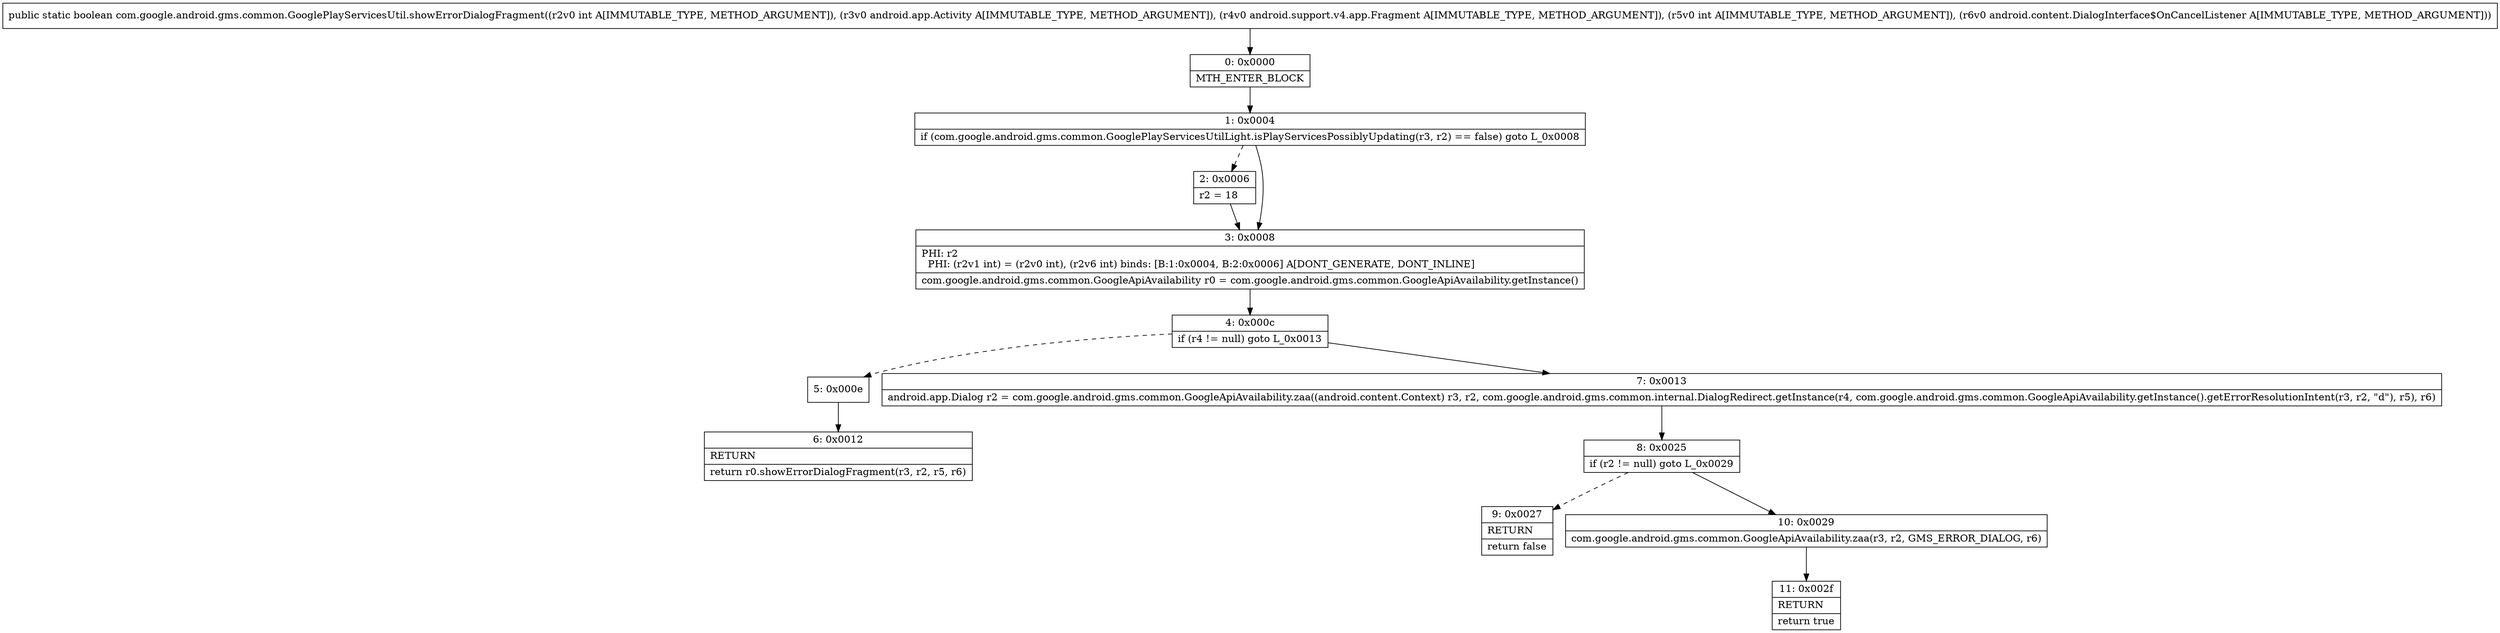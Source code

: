 digraph "CFG forcom.google.android.gms.common.GooglePlayServicesUtil.showErrorDialogFragment(ILandroid\/app\/Activity;Landroid\/support\/v4\/app\/Fragment;ILandroid\/content\/DialogInterface$OnCancelListener;)Z" {
Node_0 [shape=record,label="{0\:\ 0x0000|MTH_ENTER_BLOCK\l}"];
Node_1 [shape=record,label="{1\:\ 0x0004|if (com.google.android.gms.common.GooglePlayServicesUtilLight.isPlayServicesPossiblyUpdating(r3, r2) == false) goto L_0x0008\l}"];
Node_2 [shape=record,label="{2\:\ 0x0006|r2 = 18\l}"];
Node_3 [shape=record,label="{3\:\ 0x0008|PHI: r2 \l  PHI: (r2v1 int) = (r2v0 int), (r2v6 int) binds: [B:1:0x0004, B:2:0x0006] A[DONT_GENERATE, DONT_INLINE]\l|com.google.android.gms.common.GoogleApiAvailability r0 = com.google.android.gms.common.GoogleApiAvailability.getInstance()\l}"];
Node_4 [shape=record,label="{4\:\ 0x000c|if (r4 != null) goto L_0x0013\l}"];
Node_5 [shape=record,label="{5\:\ 0x000e}"];
Node_6 [shape=record,label="{6\:\ 0x0012|RETURN\l|return r0.showErrorDialogFragment(r3, r2, r5, r6)\l}"];
Node_7 [shape=record,label="{7\:\ 0x0013|android.app.Dialog r2 = com.google.android.gms.common.GoogleApiAvailability.zaa((android.content.Context) r3, r2, com.google.android.gms.common.internal.DialogRedirect.getInstance(r4, com.google.android.gms.common.GoogleApiAvailability.getInstance().getErrorResolutionIntent(r3, r2, \"d\"), r5), r6)\l}"];
Node_8 [shape=record,label="{8\:\ 0x0025|if (r2 != null) goto L_0x0029\l}"];
Node_9 [shape=record,label="{9\:\ 0x0027|RETURN\l|return false\l}"];
Node_10 [shape=record,label="{10\:\ 0x0029|com.google.android.gms.common.GoogleApiAvailability.zaa(r3, r2, GMS_ERROR_DIALOG, r6)\l}"];
Node_11 [shape=record,label="{11\:\ 0x002f|RETURN\l|return true\l}"];
MethodNode[shape=record,label="{public static boolean com.google.android.gms.common.GooglePlayServicesUtil.showErrorDialogFragment((r2v0 int A[IMMUTABLE_TYPE, METHOD_ARGUMENT]), (r3v0 android.app.Activity A[IMMUTABLE_TYPE, METHOD_ARGUMENT]), (r4v0 android.support.v4.app.Fragment A[IMMUTABLE_TYPE, METHOD_ARGUMENT]), (r5v0 int A[IMMUTABLE_TYPE, METHOD_ARGUMENT]), (r6v0 android.content.DialogInterface$OnCancelListener A[IMMUTABLE_TYPE, METHOD_ARGUMENT])) }"];
MethodNode -> Node_0;
Node_0 -> Node_1;
Node_1 -> Node_2[style=dashed];
Node_1 -> Node_3;
Node_2 -> Node_3;
Node_3 -> Node_4;
Node_4 -> Node_5[style=dashed];
Node_4 -> Node_7;
Node_5 -> Node_6;
Node_7 -> Node_8;
Node_8 -> Node_9[style=dashed];
Node_8 -> Node_10;
Node_10 -> Node_11;
}

